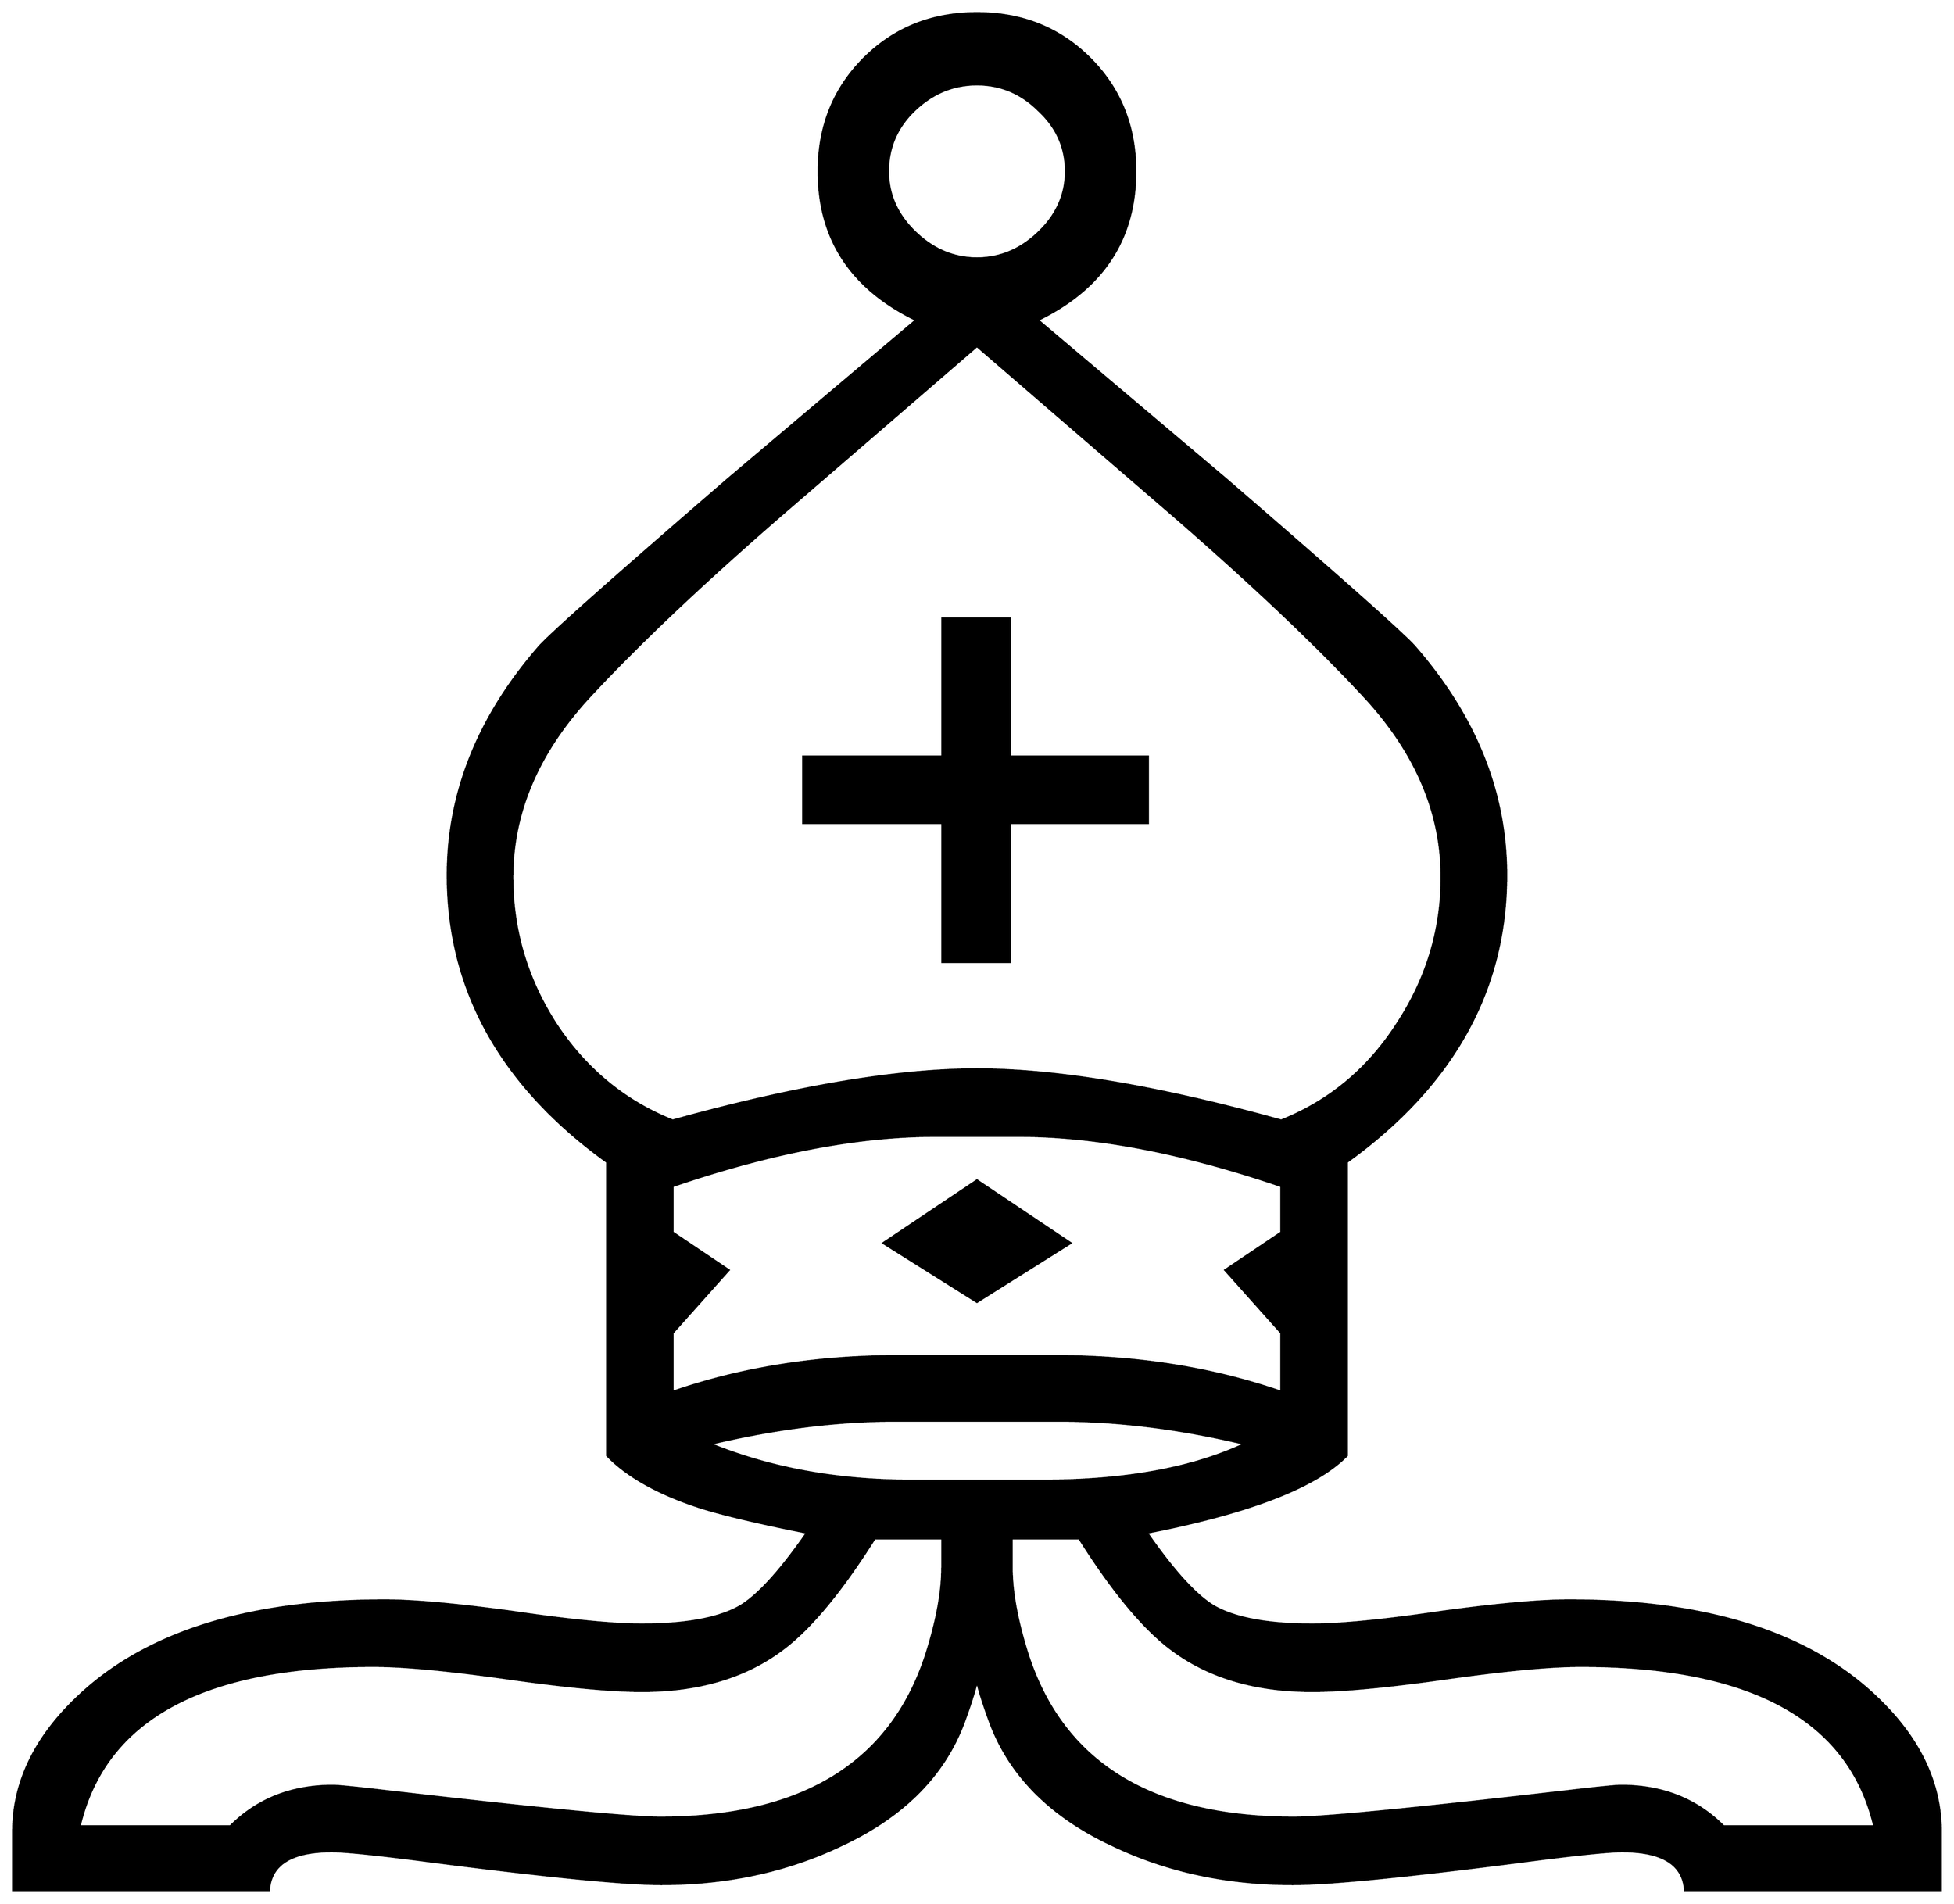 


\begin{tikzpicture}[y=0.80pt, x=0.80pt, yscale=-1.0, xscale=1.0, inner sep=0pt, outer sep=0pt]
\begin{scope}[shift={(100.0,1715.0)},nonzero rule]
  \path[draw=.,fill=.,line width=1.600pt] (2076.0,381.0) --
    (1811.0,381.0) .. controls (1809.667,353.667) and (1788.0,340.0)
    .. (1746.0,340.0) .. controls (1732.0,340.0) and
    (1699.333,343.333) .. (1648.0,350.0) .. controls (1524.0,366.0)
    and (1443.0,374.0) .. (1405.0,374.0) .. controls
    (1337.0,374.0) and (1275.0,360.667) .. (1219.0,334.0) ..
    controls (1153.0,303.333) and (1110.0,259.333) .. (1090.0,202.0)
    .. controls (1084.667,187.333) and (1080.667,174.667) ..
    (1078.0,164.0) .. controls (1075.333,174.667) and (1071.333,187.333)
    .. (1066.0,202.0) .. controls (1046.0,259.333) and
    (1003.0,303.333) .. (937.0,334.0) .. controls (881.0,360.667)
    and (819.0,374.0) .. (751.0,374.0) .. controls (713.0,374.0)
    and (632.0,366.0) .. (508.0,350.0) .. controls (456.667,343.333)
    and (424.0,340.0) .. (410.0,340.0) .. controls (368.0,340.0)
    and (346.333,353.667) .. (345.0,381.0) -- (80.0,381.0) --
    (80.0,320.0) .. controls (80.0,265.333) and (105.667,215.667) ..
    (157.0,171.0) .. controls (227.0,110.333) and (329.667,80.0) ..
    (465.0,80.0) .. controls (495.0,80.0) and (539.333,84.0) ..
    (598.0,92.0) .. controls (656.667,100.667) and (701.0,105.0) ..
    (731.0,105.0) .. controls (777.0,105.0) and (811.0,98.667) ..
    (833.0,86.0) .. controls (851.667,74.667) and (874.667,49.333) ..
    (902.0,10.0) .. controls (852.0,0.0) and (815.333,-8.667) ..
    (792.0,-16.0) .. controls (748.667,-30.0) and (716.333,-48.0) ..
    (695.0,-70.0) -- (695.0,-374.0) .. controls (585.0,-453.333)
    and (530.0,-552.333) .. (530.0,-671.0) .. controls
    (530.0,-756.333) and (561.667,-835.333) .. (625.0,-908.0) ..
    controls (638.333,-922.667) and (703.667,-980.667) ..
    (821.0,-1082.0) .. controls (864.333,-1118.667) and
    (929.0,-1173.333) .. (1015.0,-1246.0) .. controls
    (947.667,-1278.667) and (914.0,-1330.0) .. (914.0,-1400.0) ..
    controls (914.0,-1446.667) and (929.667,-1485.667) ..
    (961.0,-1517.0) .. controls (992.333,-1548.333) and
    (1031.333,-1564.0) .. (1078.0,-1564.0) .. controls
    (1124.667,-1564.0) and (1163.667,-1548.333) .. (1195.0,-1517.0) ..
    controls (1226.333,-1485.667) and (1242.0,-1446.667) ..
    (1242.0,-1400.0) .. controls (1242.0,-1330.0) and
    (1208.333,-1278.667) .. (1141.0,-1246.0) -- (1335.0,-1082.0) ..
    controls (1452.333,-980.667) and (1517.667,-922.667) ..
    (1531.0,-908.0) .. controls (1594.333,-835.333) and
    (1626.0,-756.333) .. (1626.0,-671.0) .. controls
    (1626.0,-552.333) and (1571.0,-453.333) .. (1461.0,-374.0) --
    (1461.0,-70.0) .. controls (1429.0,-37.333) and (1360.0,-10.667)
    .. (1254.0,10.0) .. controls (1281.333,49.333) and (1304.333,74.667)
    .. (1323.0,86.0) .. controls (1345.0,98.667) and
    (1379.0,105.0) .. (1425.0,105.0) .. controls (1455.0,105.0)
    and (1499.333,100.667) .. (1558.0,92.0) .. controls
    (1616.667,84.0) and (1661.0,80.0) .. (1691.0,80.0) .. controls
    (1826.333,80.0) and (1929.0,110.333) .. (1999.0,171.0) ..
    controls (2050.333,215.667) and (2076.0,265.333) .. (2076.0,320.0)
    -- (2076.0,381.0) -- cycle(1170.0,-1400.0) .. controls
    (1170.0,-1424.667) and (1160.667,-1445.667) .. (1142.0,-1463.0) ..
    controls (1124.0,-1481.0) and (1102.667,-1490.0) ..
    (1078.0,-1490.0) .. controls (1053.333,-1490.0) and
    (1031.667,-1481.0) .. (1013.0,-1463.0) .. controls
    (995.0,-1445.667) and (986.0,-1424.667) .. (986.0,-1400.0) ..
    controls (986.0,-1376.0) and (995.333,-1355.0) ..
    (1014.0,-1337.0) .. controls (1032.667,-1319.0) and
    (1054.0,-1310.0) .. (1078.0,-1310.0) .. controls
    (1102.0,-1310.0) and (1123.333,-1319.0) .. (1142.0,-1337.0) ..
    controls (1160.667,-1355.0) and (1170.0,-1376.0) ..
    (1170.0,-1400.0) -- cycle(1559.0,-669.0) .. controls
    (1559.0,-735.667) and (1532.667,-797.667) .. (1480.0,-855.0) ..
    controls (1430.667,-908.333) and (1365.0,-970.667) ..
    (1283.0,-1042.0) .. controls (1215.0,-1100.667) and
    (1146.667,-1159.667) .. (1078.0,-1219.0) .. controls
    (1009.333,-1159.667) and (941.0,-1100.667) .. (873.0,-1042.0) ..
    controls (791.0,-970.667) and (725.333,-908.333) .. (676.0,-855.0)
    .. controls (623.333,-797.667) and (597.0,-735.667) ..
    (597.0,-669.0) .. controls (597.0,-614.333) and (612.0,-563.667)
    .. (642.0,-517.0) .. controls (672.667,-470.333) and
    (713.0,-437.0) .. (763.0,-417.0) .. controls (890.333,-452.333)
    and (995.333,-470.0) .. (1078.0,-470.0) .. controls
    (1160.667,-470.0) and (1265.667,-452.333) .. (1393.0,-417.0) ..
    controls (1443.0,-437.0) and (1483.0,-470.333) ..
    (1513.0,-517.0) .. controls (1543.667,-563.667) and
    (1559.0,-614.333) .. (1559.0,-669.0) -- cycle(2007.0,314.0) ..
    controls (1981.0,203.333) and (1879.667,148.0) .. (1703.0,148.0)
    .. controls (1671.667,148.0) and (1625.333,152.333) ..
    (1564.0,161.0) .. controls (1502.667,169.667) and (1456.333,174.0)
    .. (1425.0,174.0) .. controls (1367.0,174.0) and
    (1319.0,160.0) .. (1281.0,132.0) .. controls (1251.667,110.667)
    and (1219.333,72.0) .. (1184.0,16.0) -- (1114.0,16.0) --
    (1114.0,46.0) .. controls (1114.0,70.0) and (1119.0,98.333) ..
    (1129.0,131.0) .. controls (1164.333,247.0) and (1256.667,305.0)
    .. (1406.0,305.0) .. controls (1436.667,305.0) and
    (1532.667,295.667) .. (1694.0,277.0) .. controls (1722.667,273.667)
    and (1739.667,272.0) .. (1745.0,272.0) .. controls
    (1787.667,272.0) and (1823.0,286.0) .. (1851.0,314.0) --
    (2007.0,314.0) -- cycle(1393.0,-136.0) -- (1393.0,-197.0) --
    (1335.0,-262.0) -- (1393.0,-301.0) -- (1393.0,-349.0) ..
    controls (1291.667,-383.667) and (1201.0,-401.0) ..
    (1121.0,-401.0) -- (1035.0,-401.0) .. controls
    (955.0,-401.0) and (864.333,-383.667) .. (763.0,-349.0) --
    (763.0,-301.0) -- (821.0,-262.0) -- (763.0,-197.0) --
    (763.0,-136.0) .. controls (834.333,-160.667) and (912.0,-173.0)
    .. (996.0,-173.0) -- (1160.0,-173.0) .. controls
    (1244.0,-173.0) and (1321.667,-160.667) .. (1393.0,-136.0) --
    cycle(1355.0,-82.0) .. controls (1288.333,-98.0) and
    (1224.0,-106.0) .. (1162.0,-106.0) -- (994.0,-106.0) ..
    controls (933.333,-106.0) and (869.333,-98.0) .. (802.0,-82.0)
    .. controls (864.0,-56.667) and (933.333,-44.0) ..
    (1010.0,-44.0) -- (1146.0,-44.0) .. controls (1231.333,-44.0)
    and (1301.0,-56.667) .. (1355.0,-82.0) -- cycle(1042.0,46.0)
    -- (1042.0,16.0) -- (972.0,16.0) .. controls (936.667,72.0)
    and (904.333,110.667) .. (875.0,132.0) .. controls (837.0,160.0)
    and (789.0,174.0) .. (731.0,174.0) .. controls (699.667,174.0)
    and (653.333,169.667) .. (592.0,161.0) .. controls (530.667,152.333)
    and (484.333,148.0) .. (453.0,148.0) .. controls (276.333,148.0)
    and (175.0,203.333) .. (149.0,314.0) -- (305.0,314.0) ..
    controls (333.0,286.0) and (368.333,272.0) .. (411.0,272.0) ..
    controls (416.333,272.0) and (433.333,273.667) .. (462.0,277.0) ..
    controls (623.333,295.667) and (719.333,305.0) .. (750.0,305.0) ..
    controls (899.333,305.0) and (991.667,247.0) .. (1027.0,131.0)
    .. controls (1037.0,98.333) and (1042.0,70.0) .. (1042.0,46.0)
    -- cycle(1255.0,-725.0) -- (1112.0,-725.0) --
    (1112.0,-581.0) -- (1042.0,-581.0) -- (1042.0,-725.0) --
    (898.0,-725.0) -- (898.0,-794.0) -- (1042.0,-794.0) --
    (1042.0,-937.0) -- (1112.0,-937.0) -- (1112.0,-794.0) --
    (1255.0,-794.0) -- (1255.0,-725.0) -- cycle(1175.0,-290.0)
    -- (1078.0,-229.0) -- (981.0,-290.0) -- (1078.0,-355.0) --
    (1175.0,-290.0) -- cycle;
\end{scope}

\end{tikzpicture}

